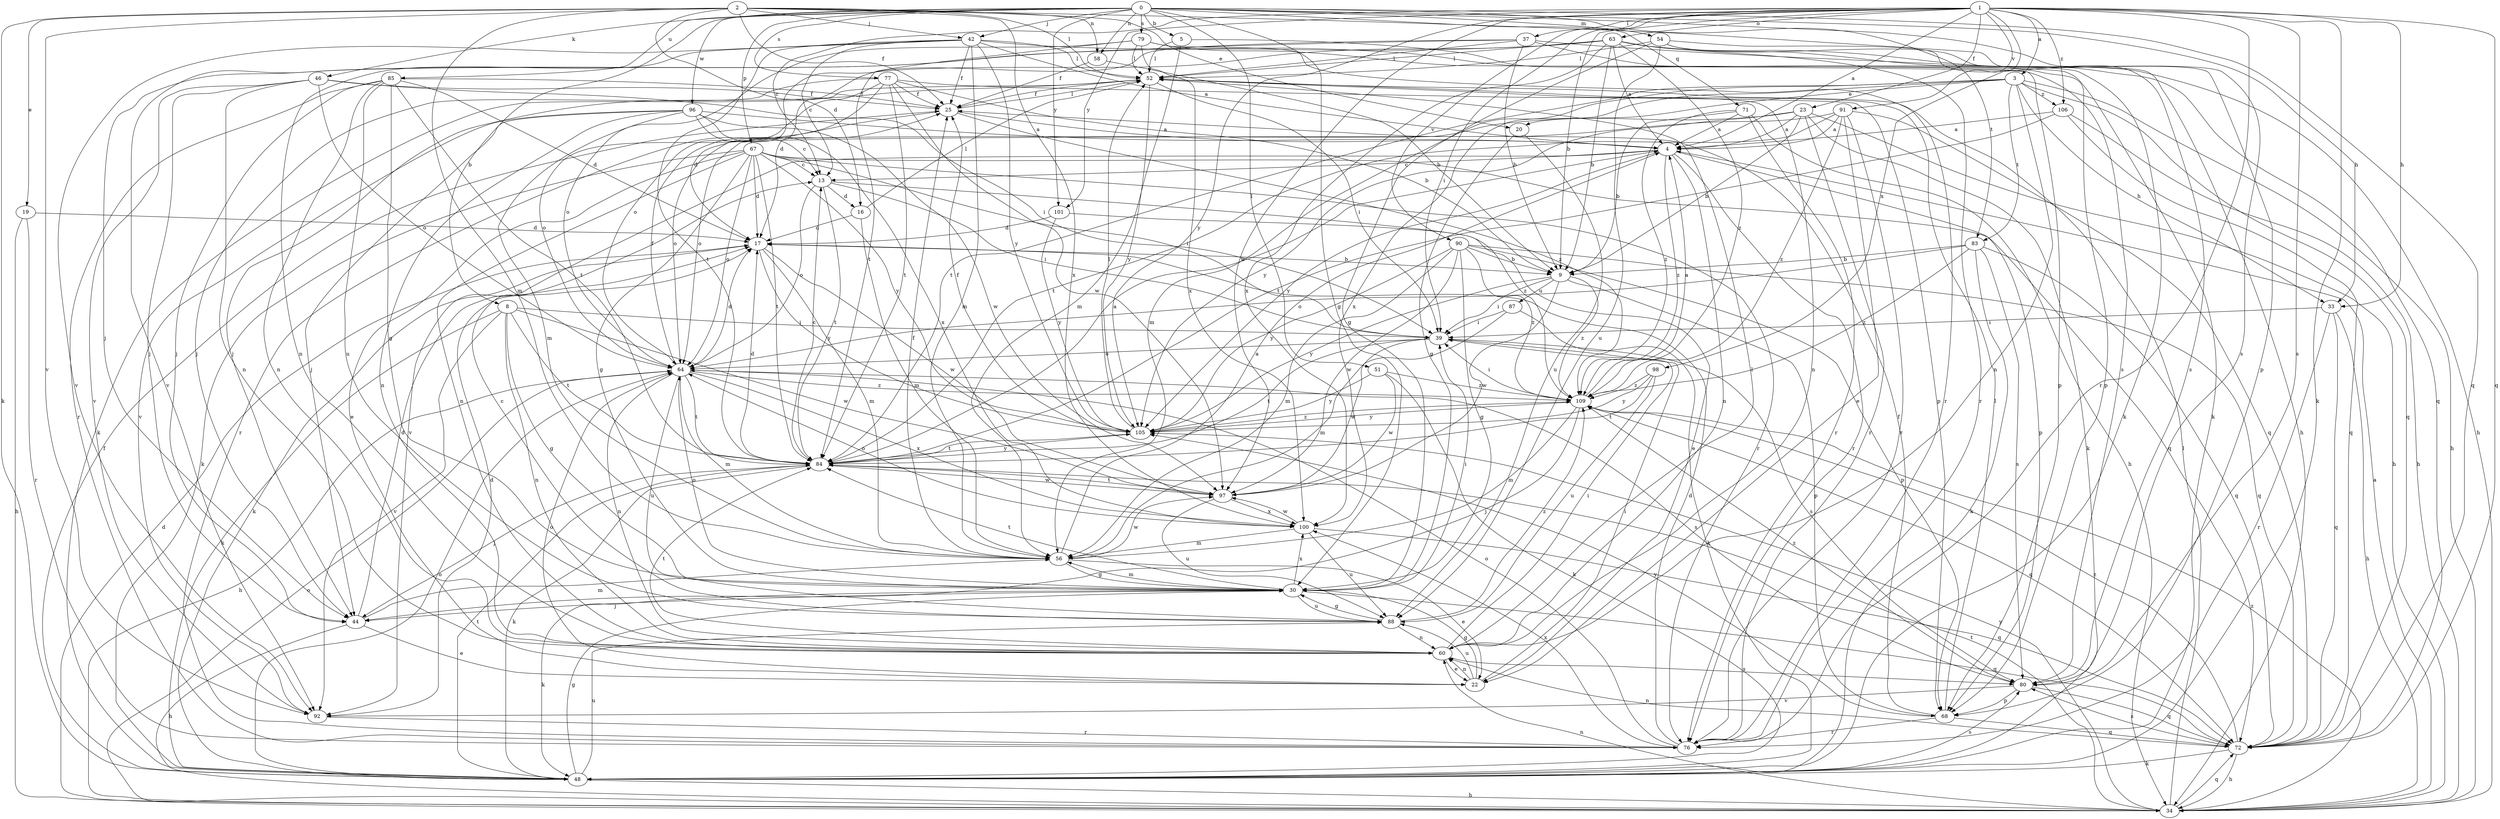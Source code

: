 strict digraph  {
0;
1;
2;
3;
4;
5;
8;
9;
13;
16;
17;
19;
20;
22;
23;
25;
30;
33;
34;
37;
39;
42;
44;
46;
48;
51;
52;
54;
56;
58;
60;
63;
64;
67;
68;
71;
72;
76;
77;
79;
80;
83;
84;
85;
87;
88;
90;
91;
92;
96;
97;
98;
100;
101;
105;
106;
109;
0 -> 5  [label=b];
0 -> 8  [label=b];
0 -> 30  [label=g];
0 -> 33  [label=h];
0 -> 42  [label=j];
0 -> 46  [label=k];
0 -> 51  [label=l];
0 -> 54  [label=m];
0 -> 58  [label=n];
0 -> 67  [label=p];
0 -> 71  [label=q];
0 -> 72  [label=q];
0 -> 77  [label=s];
0 -> 79  [label=s];
0 -> 80  [label=s];
0 -> 83  [label=t];
0 -> 85  [label=u];
0 -> 96  [label=w];
0 -> 101  [label=y];
1 -> 3  [label=a];
1 -> 4  [label=a];
1 -> 9  [label=b];
1 -> 13  [label=c];
1 -> 23  [label=f];
1 -> 33  [label=h];
1 -> 37  [label=i];
1 -> 39  [label=i];
1 -> 48  [label=k];
1 -> 63  [label=o];
1 -> 72  [label=q];
1 -> 76  [label=r];
1 -> 80  [label=s];
1 -> 90  [label=v];
1 -> 91  [label=v];
1 -> 97  [label=w];
1 -> 98  [label=x];
1 -> 101  [label=y];
1 -> 105  [label=y];
1 -> 106  [label=z];
2 -> 16  [label=d];
2 -> 19  [label=e];
2 -> 20  [label=e];
2 -> 25  [label=f];
2 -> 42  [label=j];
2 -> 48  [label=k];
2 -> 52  [label=l];
2 -> 56  [label=m];
2 -> 58  [label=n];
2 -> 68  [label=p];
2 -> 92  [label=v];
2 -> 100  [label=x];
3 -> 20  [label=e];
3 -> 33  [label=h];
3 -> 34  [label=h];
3 -> 56  [label=m];
3 -> 60  [label=n];
3 -> 72  [label=q];
3 -> 83  [label=t];
3 -> 84  [label=t];
3 -> 100  [label=x];
3 -> 106  [label=z];
4 -> 13  [label=c];
4 -> 60  [label=n];
4 -> 68  [label=p];
4 -> 76  [label=r];
4 -> 92  [label=v];
4 -> 105  [label=y];
4 -> 109  [label=z];
5 -> 52  [label=l];
5 -> 56  [label=m];
5 -> 68  [label=p];
8 -> 30  [label=g];
8 -> 39  [label=i];
8 -> 48  [label=k];
8 -> 60  [label=n];
8 -> 84  [label=t];
8 -> 92  [label=v];
8 -> 97  [label=w];
9 -> 39  [label=i];
9 -> 68  [label=p];
9 -> 87  [label=u];
9 -> 97  [label=w];
9 -> 105  [label=y];
9 -> 109  [label=z];
13 -> 16  [label=d];
13 -> 39  [label=i];
13 -> 64  [label=o];
13 -> 84  [label=t];
13 -> 109  [label=z];
16 -> 17  [label=d];
16 -> 52  [label=l];
16 -> 56  [label=m];
17 -> 9  [label=b];
17 -> 48  [label=k];
17 -> 56  [label=m];
17 -> 97  [label=w];
17 -> 105  [label=y];
19 -> 17  [label=d];
19 -> 34  [label=h];
19 -> 76  [label=r];
20 -> 30  [label=g];
20 -> 88  [label=u];
22 -> 30  [label=g];
22 -> 39  [label=i];
22 -> 60  [label=n];
22 -> 64  [label=o];
22 -> 88  [label=u];
23 -> 4  [label=a];
23 -> 9  [label=b];
23 -> 34  [label=h];
23 -> 48  [label=k];
23 -> 64  [label=o];
23 -> 76  [label=r];
23 -> 105  [label=y];
25 -> 4  [label=a];
25 -> 52  [label=l];
25 -> 76  [label=r];
25 -> 109  [label=z];
30 -> 39  [label=i];
30 -> 44  [label=j];
30 -> 48  [label=k];
30 -> 56  [label=m];
30 -> 64  [label=o];
30 -> 72  [label=q];
30 -> 84  [label=t];
30 -> 88  [label=u];
30 -> 100  [label=x];
33 -> 34  [label=h];
33 -> 39  [label=i];
33 -> 72  [label=q];
33 -> 76  [label=r];
34 -> 4  [label=a];
34 -> 17  [label=d];
34 -> 52  [label=l];
34 -> 60  [label=n];
34 -> 64  [label=o];
34 -> 72  [label=q];
34 -> 84  [label=t];
34 -> 105  [label=y];
34 -> 109  [label=z];
37 -> 9  [label=b];
37 -> 17  [label=d];
37 -> 48  [label=k];
37 -> 52  [label=l];
37 -> 72  [label=q];
37 -> 92  [label=v];
39 -> 64  [label=o];
39 -> 80  [label=s];
39 -> 84  [label=t];
39 -> 97  [label=w];
42 -> 4  [label=a];
42 -> 13  [label=c];
42 -> 25  [label=f];
42 -> 52  [label=l];
42 -> 56  [label=m];
42 -> 60  [label=n];
42 -> 80  [label=s];
42 -> 84  [label=t];
42 -> 92  [label=v];
42 -> 105  [label=y];
44 -> 17  [label=d];
44 -> 22  [label=e];
44 -> 34  [label=h];
44 -> 56  [label=m];
46 -> 25  [label=f];
46 -> 39  [label=i];
46 -> 44  [label=j];
46 -> 60  [label=n];
46 -> 64  [label=o];
46 -> 92  [label=v];
48 -> 25  [label=f];
48 -> 30  [label=g];
48 -> 34  [label=h];
48 -> 64  [label=o];
48 -> 80  [label=s];
48 -> 84  [label=t];
48 -> 88  [label=u];
51 -> 48  [label=k];
51 -> 97  [label=w];
51 -> 105  [label=y];
51 -> 109  [label=z];
52 -> 25  [label=f];
52 -> 39  [label=i];
52 -> 44  [label=j];
52 -> 48  [label=k];
52 -> 60  [label=n];
52 -> 105  [label=y];
54 -> 30  [label=g];
54 -> 34  [label=h];
54 -> 48  [label=k];
54 -> 52  [label=l];
54 -> 80  [label=s];
54 -> 88  [label=u];
56 -> 4  [label=a];
56 -> 22  [label=e];
56 -> 25  [label=f];
56 -> 30  [label=g];
56 -> 97  [label=w];
58 -> 9  [label=b];
58 -> 25  [label=f];
60 -> 22  [label=e];
60 -> 39  [label=i];
60 -> 52  [label=l];
60 -> 80  [label=s];
60 -> 84  [label=t];
63 -> 4  [label=a];
63 -> 9  [label=b];
63 -> 34  [label=h];
63 -> 44  [label=j];
63 -> 52  [label=l];
63 -> 64  [label=o];
63 -> 76  [label=r];
63 -> 100  [label=x];
63 -> 109  [label=z];
64 -> 17  [label=d];
64 -> 25  [label=f];
64 -> 34  [label=h];
64 -> 56  [label=m];
64 -> 60  [label=n];
64 -> 80  [label=s];
64 -> 84  [label=t];
64 -> 88  [label=u];
64 -> 100  [label=x];
64 -> 109  [label=z];
67 -> 13  [label=c];
67 -> 17  [label=d];
67 -> 22  [label=e];
67 -> 30  [label=g];
67 -> 39  [label=i];
67 -> 48  [label=k];
67 -> 60  [label=n];
67 -> 64  [label=o];
67 -> 72  [label=q];
67 -> 76  [label=r];
67 -> 84  [label=t];
67 -> 105  [label=y];
68 -> 25  [label=f];
68 -> 52  [label=l];
68 -> 72  [label=q];
68 -> 76  [label=r];
68 -> 105  [label=y];
71 -> 4  [label=a];
71 -> 9  [label=b];
71 -> 34  [label=h];
71 -> 76  [label=r];
71 -> 109  [label=z];
72 -> 34  [label=h];
72 -> 48  [label=k];
72 -> 60  [label=n];
72 -> 80  [label=s];
72 -> 109  [label=z];
76 -> 17  [label=d];
76 -> 64  [label=o];
76 -> 100  [label=x];
77 -> 9  [label=b];
77 -> 17  [label=d];
77 -> 25  [label=f];
77 -> 44  [label=j];
77 -> 64  [label=o];
77 -> 68  [label=p];
77 -> 84  [label=t];
77 -> 97  [label=w];
79 -> 52  [label=l];
79 -> 64  [label=o];
79 -> 68  [label=p];
79 -> 76  [label=r];
79 -> 84  [label=t];
79 -> 100  [label=x];
80 -> 68  [label=p];
80 -> 72  [label=q];
80 -> 92  [label=v];
80 -> 109  [label=z];
83 -> 9  [label=b];
83 -> 48  [label=k];
83 -> 64  [label=o];
83 -> 72  [label=q];
83 -> 80  [label=s];
83 -> 109  [label=z];
84 -> 4  [label=a];
84 -> 13  [label=c];
84 -> 17  [label=d];
84 -> 44  [label=j];
84 -> 48  [label=k];
84 -> 97  [label=w];
84 -> 105  [label=y];
85 -> 17  [label=d];
85 -> 25  [label=f];
85 -> 30  [label=g];
85 -> 44  [label=j];
85 -> 60  [label=n];
85 -> 76  [label=r];
85 -> 84  [label=t];
85 -> 88  [label=u];
87 -> 39  [label=i];
87 -> 48  [label=k];
87 -> 56  [label=m];
88 -> 13  [label=c];
88 -> 30  [label=g];
88 -> 60  [label=n];
88 -> 109  [label=z];
90 -> 9  [label=b];
90 -> 30  [label=g];
90 -> 56  [label=m];
90 -> 68  [label=p];
90 -> 72  [label=q];
90 -> 97  [label=w];
90 -> 105  [label=y];
90 -> 109  [label=z];
91 -> 4  [label=a];
91 -> 22  [label=e];
91 -> 64  [label=o];
91 -> 72  [label=q];
91 -> 76  [label=r];
91 -> 84  [label=t];
91 -> 109  [label=z];
92 -> 17  [label=d];
92 -> 76  [label=r];
96 -> 4  [label=a];
96 -> 13  [label=c];
96 -> 44  [label=j];
96 -> 56  [label=m];
96 -> 60  [label=n];
96 -> 92  [label=v];
96 -> 97  [label=w];
96 -> 100  [label=x];
97 -> 84  [label=t];
97 -> 88  [label=u];
97 -> 100  [label=x];
98 -> 84  [label=t];
98 -> 88  [label=u];
98 -> 105  [label=y];
98 -> 109  [label=z];
100 -> 56  [label=m];
100 -> 64  [label=o];
100 -> 72  [label=q];
100 -> 88  [label=u];
100 -> 97  [label=w];
101 -> 17  [label=d];
101 -> 22  [label=e];
101 -> 105  [label=y];
105 -> 25  [label=f];
105 -> 52  [label=l];
105 -> 84  [label=t];
105 -> 109  [label=z];
106 -> 4  [label=a];
106 -> 34  [label=h];
106 -> 72  [label=q];
106 -> 84  [label=t];
109 -> 4  [label=a];
109 -> 39  [label=i];
109 -> 44  [label=j];
109 -> 56  [label=m];
109 -> 72  [label=q];
109 -> 105  [label=y];
}
